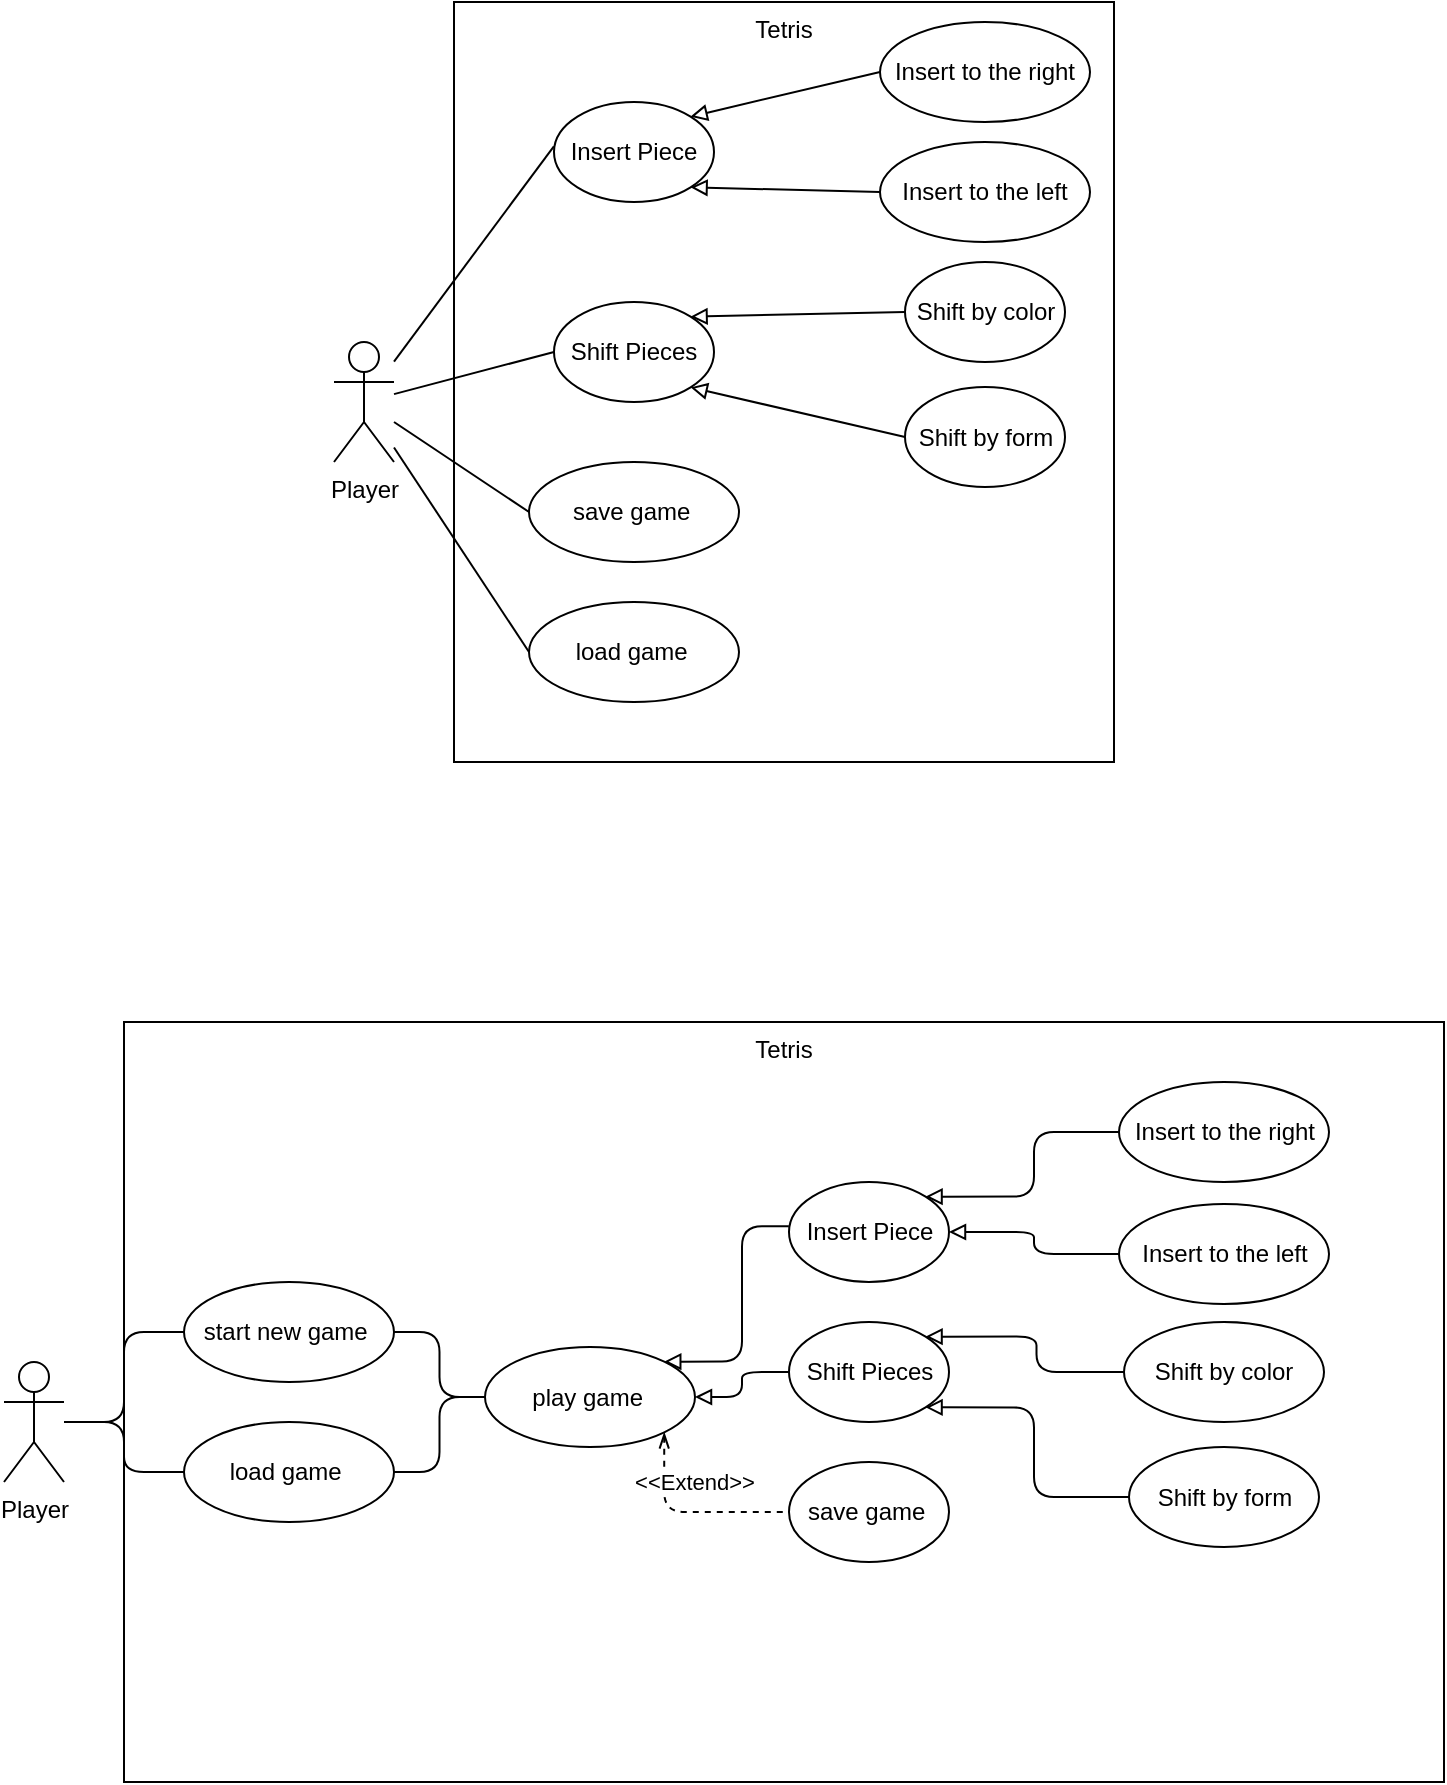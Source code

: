 <mxfile>
    <diagram id="Zc9ykDCaDpqadypkbZk2" name="Page-1">
        <mxGraphModel dx="424" dy="270" grid="1" gridSize="10" guides="1" tooltips="1" connect="1" arrows="1" fold="1" page="1" pageScale="1" pageWidth="850" pageHeight="1100" math="0" shadow="0">
            <root>
                <mxCell id="0"/>
                <mxCell id="1" parent="0"/>
                <mxCell id="2" value="&lt;div style=&quot;&quot;&gt;Tetris&lt;/div&gt;" style="rounded=0;whiteSpace=wrap;html=1;align=center;movable=1;resizable=1;rotatable=1;deletable=1;editable=1;connectable=1;verticalAlign=top;" parent="1" vertex="1">
                    <mxGeometry x="290" y="80" width="330" height="380" as="geometry"/>
                </mxCell>
                <mxCell id="3" value="Insert Piece" style="ellipse;whiteSpace=wrap;html=1;movable=1;resizable=1;rotatable=1;deletable=1;editable=1;connectable=1;" parent="1" vertex="1">
                    <mxGeometry x="340" y="130" width="80" height="50" as="geometry"/>
                </mxCell>
                <mxCell id="31" style="html=1;entryX=0;entryY=0.5;entryDx=0;entryDy=0;endArrow=none;endFill=0;movable=1;resizable=1;rotatable=1;deletable=1;editable=1;connectable=1;" parent="1" source="5" target="26" edge="1">
                    <mxGeometry relative="1" as="geometry">
                        <mxPoint x="260" y="270" as="sourcePoint"/>
                    </mxGeometry>
                </mxCell>
                <mxCell id="32" style="html=1;entryX=0;entryY=0.5;entryDx=0;entryDy=0;endArrow=none;endFill=0;movable=1;resizable=1;rotatable=1;deletable=1;editable=1;connectable=1;" parent="1" source="5" target="27" edge="1">
                    <mxGeometry relative="1" as="geometry">
                        <mxPoint x="270" y="320" as="sourcePoint"/>
                    </mxGeometry>
                </mxCell>
                <mxCell id="5" value="Player" style="shape=umlActor;verticalLabelPosition=bottom;verticalAlign=top;html=1;outlineConnect=0;movable=1;resizable=1;rotatable=1;deletable=1;editable=1;connectable=1;" parent="1" vertex="1">
                    <mxGeometry x="230" y="250" width="30" height="60" as="geometry"/>
                </mxCell>
                <mxCell id="6" value="Shift Pieces" style="ellipse;whiteSpace=wrap;html=1;movable=1;resizable=1;rotatable=1;deletable=1;editable=1;connectable=1;" parent="1" vertex="1">
                    <mxGeometry x="340" y="230" width="80" height="50" as="geometry"/>
                </mxCell>
                <mxCell id="7" value="Insert to the right" style="ellipse;whiteSpace=wrap;html=1;movable=1;resizable=1;rotatable=1;deletable=1;editable=1;connectable=1;" parent="1" vertex="1">
                    <mxGeometry x="503" y="90" width="105" height="50" as="geometry"/>
                </mxCell>
                <mxCell id="11" value="Insert to the left" style="ellipse;whiteSpace=wrap;html=1;movable=1;resizable=1;rotatable=1;deletable=1;editable=1;connectable=1;" parent="1" vertex="1">
                    <mxGeometry x="503" y="150" width="105" height="50" as="geometry"/>
                </mxCell>
                <mxCell id="12" value="Shift by color" style="ellipse;whiteSpace=wrap;html=1;movable=1;resizable=1;rotatable=1;deletable=1;editable=1;connectable=1;" parent="1" vertex="1">
                    <mxGeometry x="515.5" y="210" width="80" height="50" as="geometry"/>
                </mxCell>
                <mxCell id="13" value="Shift by form" style="ellipse;whiteSpace=wrap;html=1;movable=1;resizable=1;rotatable=1;deletable=1;editable=1;connectable=1;" parent="1" vertex="1">
                    <mxGeometry x="515.5" y="272.5" width="80" height="50" as="geometry"/>
                </mxCell>
                <mxCell id="17" style="edgeStyle=none;html=1;exitX=0;exitY=0.5;exitDx=0;exitDy=0;endArrow=block;endFill=0;entryX=1;entryY=0;entryDx=0;entryDy=0;movable=1;resizable=1;rotatable=1;deletable=1;editable=1;connectable=1;" parent="1" source="12" target="6" edge="1">
                    <mxGeometry relative="1" as="geometry">
                        <mxPoint x="502.5" y="322.32" as="sourcePoint"/>
                        <mxPoint x="422.5" y="360" as="targetPoint"/>
                    </mxGeometry>
                </mxCell>
                <mxCell id="18" style="edgeStyle=none;html=1;exitX=0;exitY=0.5;exitDx=0;exitDy=0;endArrow=block;endFill=0;entryX=1;entryY=1;entryDx=0;entryDy=0;movable=1;resizable=1;rotatable=1;deletable=1;editable=1;connectable=1;" parent="1" source="13" target="6" edge="1">
                    <mxGeometry relative="1" as="geometry">
                        <mxPoint x="502.5" y="390" as="sourcePoint"/>
                        <mxPoint x="422.5" y="380" as="targetPoint"/>
                    </mxGeometry>
                </mxCell>
                <mxCell id="20" style="edgeStyle=none;html=1;endArrow=block;endFill=0;entryX=1;entryY=0;entryDx=0;entryDy=0;exitX=0;exitY=0.5;exitDx=0;exitDy=0;movable=1;resizable=1;rotatable=1;deletable=1;editable=1;connectable=1;" parent="1" source="7" target="3" edge="1">
                    <mxGeometry relative="1" as="geometry">
                        <mxPoint x="472.5" y="160" as="sourcePoint"/>
                        <mxPoint x="403.784" y="160.002" as="targetPoint"/>
                    </mxGeometry>
                </mxCell>
                <mxCell id="21" style="edgeStyle=none;html=1;endArrow=block;endFill=0;entryX=1;entryY=1;entryDx=0;entryDy=0;exitX=0;exitY=0.5;exitDx=0;exitDy=0;movable=1;resizable=1;rotatable=1;deletable=1;editable=1;connectable=1;" parent="1" source="11" target="3" edge="1">
                    <mxGeometry relative="1" as="geometry">
                        <mxPoint x="482.5" y="223" as="sourcePoint"/>
                        <mxPoint x="415.744" y="240.002" as="targetPoint"/>
                    </mxGeometry>
                </mxCell>
                <mxCell id="23" value="" style="endArrow=none;html=1;entryX=-0.001;entryY=0.443;entryDx=0;entryDy=0;entryPerimeter=0;movable=1;resizable=1;rotatable=1;deletable=1;editable=1;connectable=1;" parent="1" source="5" target="3" edge="1">
                    <mxGeometry width="50" height="50" relative="1" as="geometry">
                        <mxPoint x="270" y="260" as="sourcePoint"/>
                        <mxPoint x="320" y="210" as="targetPoint"/>
                    </mxGeometry>
                </mxCell>
                <mxCell id="24" value="" style="endArrow=none;html=1;entryX=0;entryY=0.5;entryDx=0;entryDy=0;movable=1;resizable=1;rotatable=1;deletable=1;editable=1;connectable=1;" parent="1" source="5" target="6" edge="1">
                    <mxGeometry width="50" height="50" relative="1" as="geometry">
                        <mxPoint x="270" y="280" as="sourcePoint"/>
                        <mxPoint x="460" y="240" as="targetPoint"/>
                    </mxGeometry>
                </mxCell>
                <mxCell id="26" value="save game&amp;nbsp;" style="ellipse;whiteSpace=wrap;html=1;movable=1;resizable=1;rotatable=1;deletable=1;editable=1;connectable=1;" parent="1" vertex="1">
                    <mxGeometry x="327.5" y="310" width="105" height="50" as="geometry"/>
                </mxCell>
                <mxCell id="27" value="load game&amp;nbsp;" style="ellipse;whiteSpace=wrap;html=1;movable=1;resizable=1;rotatable=1;deletable=1;editable=1;connectable=1;" parent="1" vertex="1">
                    <mxGeometry x="327.5" y="380" width="105" height="50" as="geometry"/>
                </mxCell>
                <mxCell id="33" value="&lt;div style=&quot;&quot;&gt;Tetris&lt;/div&gt;" style="rounded=0;whiteSpace=wrap;html=1;align=center;movable=0;resizable=0;rotatable=0;deletable=0;editable=0;connectable=0;verticalAlign=top;" vertex="1" parent="1">
                    <mxGeometry x="125" y="590" width="660" height="380" as="geometry"/>
                </mxCell>
                <mxCell id="34" value="Insert Piece" style="ellipse;whiteSpace=wrap;html=1;movable=1;resizable=1;rotatable=1;deletable=1;editable=1;connectable=1;" vertex="1" parent="1">
                    <mxGeometry x="457.5" y="670" width="80" height="50" as="geometry"/>
                </mxCell>
                <mxCell id="35" style="html=1;entryX=0;entryY=0.5;entryDx=0;entryDy=0;endArrow=none;endFill=0;movable=1;resizable=1;rotatable=1;deletable=1;editable=1;connectable=1;exitX=1;exitY=1;exitDx=0;exitDy=0;dashed=1;edgeStyle=orthogonalEdgeStyle;startArrow=openThin;startFill=0;" edge="1" parent="1" source="53" target="49">
                    <mxGeometry relative="1" as="geometry">
                        <mxPoint x="375" y="820" as="sourcePoint"/>
                        <Array as="points">
                            <mxPoint x="395" y="835"/>
                        </Array>
                    </mxGeometry>
                </mxCell>
                <mxCell id="56" value="&amp;lt;&amp;lt;Extend&amp;gt;&amp;gt;" style="edgeLabel;html=1;align=center;verticalAlign=middle;resizable=0;points=[];" vertex="1" connectable="0" parent="35">
                    <mxGeometry x="-0.37" relative="1" as="geometry">
                        <mxPoint x="15" y="-7" as="offset"/>
                    </mxGeometry>
                </mxCell>
                <mxCell id="36" style="html=1;entryX=0;entryY=0.5;entryDx=0;entryDy=0;endArrow=none;endFill=0;movable=1;resizable=1;rotatable=1;deletable=1;editable=1;connectable=1;edgeStyle=orthogonalEdgeStyle;" edge="1" parent="1" source="37" target="50">
                    <mxGeometry relative="1" as="geometry">
                        <mxPoint x="105" y="830" as="sourcePoint"/>
                    </mxGeometry>
                </mxCell>
                <mxCell id="37" value="Player" style="shape=umlActor;verticalLabelPosition=bottom;verticalAlign=top;html=1;outlineConnect=0;movable=1;resizable=1;rotatable=1;deletable=1;editable=1;connectable=1;" vertex="1" parent="1">
                    <mxGeometry x="65" y="760" width="30" height="60" as="geometry"/>
                </mxCell>
                <mxCell id="38" value="Shift Pieces" style="ellipse;whiteSpace=wrap;html=1;movable=1;resizable=1;rotatable=1;deletable=1;editable=1;connectable=1;" vertex="1" parent="1">
                    <mxGeometry x="457.5" y="740" width="80" height="50" as="geometry"/>
                </mxCell>
                <mxCell id="39" value="Insert to the right" style="ellipse;whiteSpace=wrap;html=1;movable=1;resizable=1;rotatable=1;deletable=1;editable=1;connectable=1;" vertex="1" parent="1">
                    <mxGeometry x="622.5" y="620" width="105" height="50" as="geometry"/>
                </mxCell>
                <mxCell id="40" value="Insert to the left" style="ellipse;whiteSpace=wrap;html=1;movable=1;resizable=1;rotatable=1;deletable=1;editable=1;connectable=1;" vertex="1" parent="1">
                    <mxGeometry x="622.5" y="681" width="105" height="50" as="geometry"/>
                </mxCell>
                <mxCell id="41" value="Shift by color" style="ellipse;whiteSpace=wrap;html=1;movable=1;resizable=1;rotatable=1;deletable=1;editable=1;connectable=1;" vertex="1" parent="1">
                    <mxGeometry x="625" y="740" width="100" height="50" as="geometry"/>
                </mxCell>
                <mxCell id="42" value="Shift by form" style="ellipse;whiteSpace=wrap;html=1;movable=1;resizable=1;rotatable=1;deletable=1;editable=1;connectable=1;" vertex="1" parent="1">
                    <mxGeometry x="627.5" y="802.5" width="95" height="50" as="geometry"/>
                </mxCell>
                <mxCell id="43" style="edgeStyle=orthogonalEdgeStyle;html=1;exitX=0;exitY=0.5;exitDx=0;exitDy=0;endArrow=block;endFill=0;entryX=1;entryY=0;entryDx=0;entryDy=0;movable=1;resizable=1;rotatable=1;deletable=1;editable=1;connectable=1;" edge="1" parent="1" source="41" target="38">
                    <mxGeometry relative="1" as="geometry">
                        <mxPoint x="725" y="852.32" as="sourcePoint"/>
                        <mxPoint x="645" y="890" as="targetPoint"/>
                    </mxGeometry>
                </mxCell>
                <mxCell id="44" style="edgeStyle=orthogonalEdgeStyle;html=1;exitX=0;exitY=0.5;exitDx=0;exitDy=0;endArrow=block;endFill=0;entryX=1;entryY=1;entryDx=0;entryDy=0;movable=1;resizable=1;rotatable=1;deletable=1;editable=1;connectable=1;" edge="1" parent="1" source="42" target="38">
                    <mxGeometry relative="1" as="geometry">
                        <mxPoint x="725" y="920" as="sourcePoint"/>
                        <mxPoint x="645" y="910" as="targetPoint"/>
                        <Array as="points">
                            <mxPoint x="580" y="828"/>
                            <mxPoint x="580" y="783"/>
                        </Array>
                    </mxGeometry>
                </mxCell>
                <mxCell id="45" style="edgeStyle=orthogonalEdgeStyle;html=1;endArrow=block;endFill=0;entryX=1;entryY=0;entryDx=0;entryDy=0;exitX=0;exitY=0.5;exitDx=0;exitDy=0;movable=1;resizable=1;rotatable=1;deletable=1;editable=1;connectable=1;" edge="1" parent="1" source="39" target="34">
                    <mxGeometry relative="1" as="geometry">
                        <mxPoint x="695" y="690" as="sourcePoint"/>
                        <mxPoint x="626.284" y="690.002" as="targetPoint"/>
                    </mxGeometry>
                </mxCell>
                <mxCell id="46" style="edgeStyle=orthogonalEdgeStyle;html=1;endArrow=block;endFill=0;entryX=1;entryY=0.5;entryDx=0;entryDy=0;exitX=0;exitY=0.5;exitDx=0;exitDy=0;movable=1;resizable=1;rotatable=1;deletable=1;editable=1;connectable=1;" edge="1" parent="1" source="40" target="34">
                    <mxGeometry relative="1" as="geometry">
                        <mxPoint x="705" y="753" as="sourcePoint"/>
                        <mxPoint x="638.244" y="770.002" as="targetPoint"/>
                    </mxGeometry>
                </mxCell>
                <mxCell id="47" value="" style="endArrow=none;html=1;entryX=-0.001;entryY=0.443;entryDx=0;entryDy=0;entryPerimeter=0;movable=1;resizable=1;rotatable=1;deletable=1;editable=1;connectable=1;exitX=1;exitY=0;exitDx=0;exitDy=0;startArrow=block;startFill=0;edgeStyle=orthogonalEdgeStyle;" edge="1" parent="1" source="53" target="34">
                    <mxGeometry width="50" height="50" relative="1" as="geometry">
                        <mxPoint x="105" y="770" as="sourcePoint"/>
                        <mxPoint x="155" y="720" as="targetPoint"/>
                    </mxGeometry>
                </mxCell>
                <mxCell id="48" value="" style="endArrow=none;html=1;entryX=0;entryY=0.5;entryDx=0;entryDy=0;movable=1;resizable=1;rotatable=1;deletable=1;editable=1;connectable=1;exitX=1;exitY=0.5;exitDx=0;exitDy=0;startArrow=block;startFill=0;edgeStyle=orthogonalEdgeStyle;" edge="1" parent="1" source="53" target="38">
                    <mxGeometry width="50" height="50" relative="1" as="geometry">
                        <mxPoint x="105" y="790" as="sourcePoint"/>
                        <mxPoint x="295" y="750" as="targetPoint"/>
                    </mxGeometry>
                </mxCell>
                <mxCell id="49" value="save game&amp;nbsp;" style="ellipse;whiteSpace=wrap;html=1;movable=1;resizable=1;rotatable=1;deletable=1;editable=1;connectable=1;" vertex="1" parent="1">
                    <mxGeometry x="457.5" y="810" width="80" height="50" as="geometry"/>
                </mxCell>
                <mxCell id="50" value="load game&amp;nbsp;" style="ellipse;whiteSpace=wrap;html=1;movable=1;resizable=1;rotatable=1;deletable=1;editable=1;connectable=1;" vertex="1" parent="1">
                    <mxGeometry x="155" y="790" width="105" height="50" as="geometry"/>
                </mxCell>
                <mxCell id="51" style="html=1;entryX=0;entryY=0.5;entryDx=0;entryDy=0;endArrow=none;endFill=0;movable=1;resizable=1;rotatable=1;deletable=1;editable=1;connectable=1;edgeStyle=orthogonalEdgeStyle;" edge="1" parent="1" target="52" source="37">
                    <mxGeometry relative="1" as="geometry">
                        <mxPoint x="105" y="790" as="sourcePoint"/>
                    </mxGeometry>
                </mxCell>
                <mxCell id="52" value="start new game&amp;nbsp;" style="ellipse;whiteSpace=wrap;html=1;movable=1;resizable=1;rotatable=1;deletable=1;editable=1;connectable=1;" vertex="1" parent="1">
                    <mxGeometry x="155" y="720" width="105" height="50" as="geometry"/>
                </mxCell>
                <mxCell id="54" style="edgeStyle=orthogonalEdgeStyle;html=1;entryX=1;entryY=0.5;entryDx=0;entryDy=0;endArrow=none;endFill=0;" edge="1" parent="1" source="53" target="50">
                    <mxGeometry relative="1" as="geometry"/>
                </mxCell>
                <mxCell id="55" style="edgeStyle=orthogonalEdgeStyle;html=1;endArrow=none;endFill=0;" edge="1" parent="1" source="53" target="52">
                    <mxGeometry relative="1" as="geometry"/>
                </mxCell>
                <mxCell id="53" value="play&amp;nbsp;game&amp;nbsp;" style="ellipse;whiteSpace=wrap;html=1;movable=1;resizable=1;rotatable=1;deletable=1;editable=1;connectable=1;" vertex="1" parent="1">
                    <mxGeometry x="305.5" y="752.5" width="105" height="50" as="geometry"/>
                </mxCell>
            </root>
        </mxGraphModel>
    </diagram>
</mxfile>